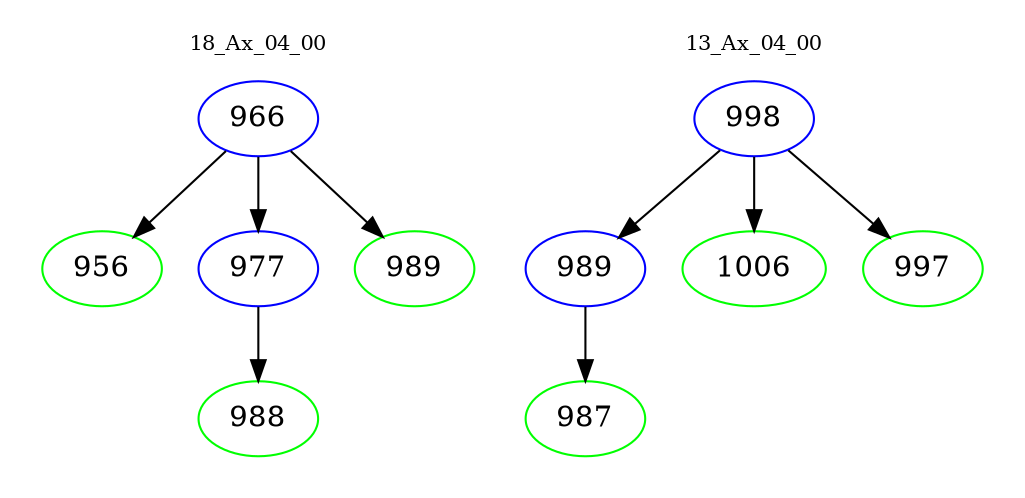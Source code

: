 digraph{
subgraph cluster_0 {
color = white
label = "18_Ax_04_00";
fontsize=10;
T0_966 [label="966", color="blue"]
T0_966 -> T0_956 [color="black"]
T0_956 [label="956", color="green"]
T0_966 -> T0_977 [color="black"]
T0_977 [label="977", color="blue"]
T0_977 -> T0_988 [color="black"]
T0_988 [label="988", color="green"]
T0_966 -> T0_989 [color="black"]
T0_989 [label="989", color="green"]
}
subgraph cluster_1 {
color = white
label = "13_Ax_04_00";
fontsize=10;
T1_998 [label="998", color="blue"]
T1_998 -> T1_989 [color="black"]
T1_989 [label="989", color="blue"]
T1_989 -> T1_987 [color="black"]
T1_987 [label="987", color="green"]
T1_998 -> T1_1006 [color="black"]
T1_1006 [label="1006", color="green"]
T1_998 -> T1_997 [color="black"]
T1_997 [label="997", color="green"]
}
}
